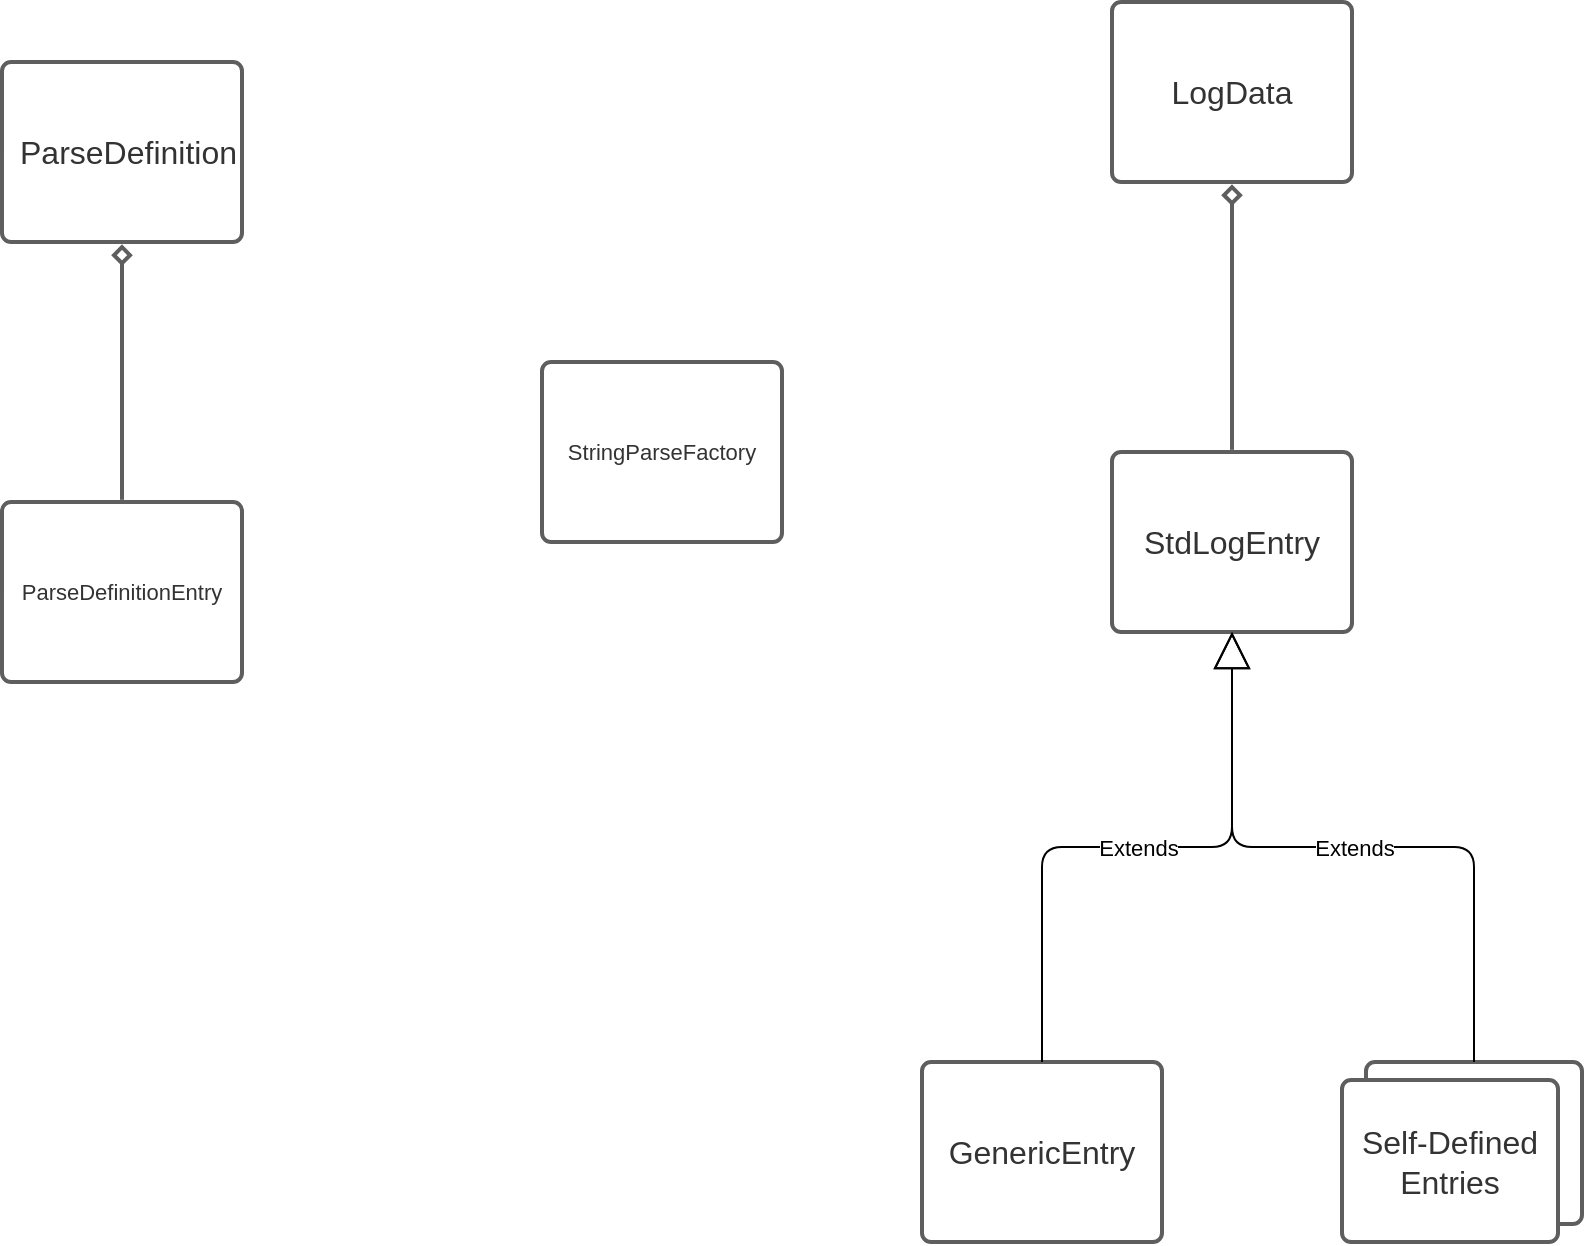 <mxfile version="14.3.1" type="github">
  <diagram id="GF7U1PxuMcIbTAeL1bwN" name="Page-1">
    <mxGraphModel dx="1014" dy="742" grid="1" gridSize="10" guides="1" tooltips="1" connect="1" arrows="1" fold="1" page="1" pageScale="1" pageWidth="850" pageHeight="1100" math="0" shadow="0">
      <root>
        <mxCell id="0" />
        <mxCell id="1" parent="0" />
        <UserObject label="ParseDefinitionEntry" lucidchartObjectId="U2H-7nr1POGL" id="C1s8JPBl7vQQ6bppYc5R-1">
          <mxCell style="html=1;overflow=block;blockSpacing=1;whiteSpace=wrap;;whiteSpace=wrap;fontSize=11;fontColor=#333333;spacing=9;strokeColor=#5e5e5e;strokeOpacity=100;rounded=1;absoluteArcSize=1;arcSize=9;strokeWidth=2;" vertex="1" parent="1">
            <mxGeometry x="90" y="310" width="120" height="90" as="geometry" />
          </mxCell>
        </UserObject>
        <UserObject label="ParseDefinition" lucidchartObjectId="U2H-xL2M04fB" id="C1s8JPBl7vQQ6bppYc5R-2">
          <mxCell style="html=1;overflow=block;blockSpacing=1;whiteSpace=wrap;;whiteSpace=wrap;fontSize=16;fontColor=#333333;spacing=9;strokeColor=#5e5e5e;strokeOpacity=100;rounded=1;absoluteArcSize=1;arcSize=9;strokeWidth=2;" vertex="1" parent="1">
            <mxGeometry x="90" y="90" width="120" height="90" as="geometry" />
          </mxCell>
        </UserObject>
        <UserObject label="StdLogEntry" lucidchartObjectId="U2H-4mlPft3K" id="C1s8JPBl7vQQ6bppYc5R-3">
          <mxCell style="html=1;overflow=block;blockSpacing=1;whiteSpace=wrap;;whiteSpace=wrap;fontSize=16;fontColor=#333333;spacing=9;strokeColor=#5e5e5e;strokeOpacity=100;rounded=1;absoluteArcSize=1;arcSize=9;strokeWidth=2;" vertex="1" parent="1">
            <mxGeometry x="645" y="285" width="120" height="90" as="geometry" />
          </mxCell>
        </UserObject>
        <UserObject label="GenericEntry" lucidchartObjectId="U2H-q0d7ACyj" id="C1s8JPBl7vQQ6bppYc5R-4">
          <mxCell style="html=1;overflow=block;blockSpacing=1;whiteSpace=wrap;;whiteSpace=wrap;fontSize=16;fontColor=#333333;spacing=9;strokeColor=#5e5e5e;strokeOpacity=100;rounded=1;absoluteArcSize=1;arcSize=9;strokeWidth=2;" vertex="1" parent="1">
            <mxGeometry x="550" y="590" width="120" height="90" as="geometry" />
          </mxCell>
        </UserObject>
        <UserObject label="" lucidchartObjectId="U2H-Jx7dwYqJ" id="C1s8JPBl7vQQ6bppYc5R-5">
          <mxCell style="html=1;jettySize=18;whiteSpace=wrap;fontSize=11;strokeColor=#5E5E5E;strokeWidth=2;rounded=1;arcSize=12;edgeStyle=orthogonalEdgeStyle;startArrow=diamond;startFill=0;;endArrow=none;;exitX=0.5;exitY=1.013;exitPerimeter=0;entryX=0.5;entryY=-0.012;entryPerimeter=0;" edge="1" parent="1" source="C1s8JPBl7vQQ6bppYc5R-2" target="C1s8JPBl7vQQ6bppYc5R-1">
            <mxGeometry width="100" height="100" relative="1" as="geometry">
              <Array as="points" />
            </mxGeometry>
          </mxCell>
        </UserObject>
        <mxCell id="C1s8JPBl7vQQ6bppYc5R-7" value="" style="html=1;overflow=block;blockSpacing=1;whiteSpace=wrap;strokeColor=none;fillColor=none;" vertex="1" parent="1">
          <mxGeometry x="760" y="590" width="120" height="90" as="geometry" />
        </mxCell>
        <mxCell id="C1s8JPBl7vQQ6bppYc5R-8" value="" style="part=1;whiteSpace=wrap;fontSize=16;fontColor=#333333;spacing=4;strokeColor=#5e5e5e;strokeOpacity=100;rounded=1;absoluteArcSize=1;arcSize=9;strokeWidth=2;" vertex="1" parent="C1s8JPBl7vQQ6bppYc5R-7">
          <mxGeometry x="12" width="108" height="81" as="geometry" />
        </mxCell>
        <mxCell id="C1s8JPBl7vQQ6bppYc5R-9" value="Self-Defined Entries" style="part=1;whiteSpace=wrap;fontSize=16;fontColor=#333333;whiteSpace=wrap;spacing=4;strokeColor=#5e5e5e;strokeOpacity=100;rounded=1;absoluteArcSize=1;arcSize=9;strokeWidth=2;" vertex="1" parent="C1s8JPBl7vQQ6bppYc5R-7">
          <mxGeometry y="9" width="108" height="81" as="geometry" />
        </mxCell>
        <UserObject label="StringParseFactory" lucidchartObjectId="U2H-WQcIoU4e" id="C1s8JPBl7vQQ6bppYc5R-11">
          <mxCell style="html=1;overflow=block;blockSpacing=1;whiteSpace=wrap;;whiteSpace=wrap;fontSize=11;fontColor=#333333;spacing=9;strokeColor=#5e5e5e;strokeOpacity=100;rounded=1;absoluteArcSize=1;arcSize=9;strokeWidth=2;" vertex="1" parent="1">
            <mxGeometry x="360" y="240" width="120" height="90" as="geometry" />
          </mxCell>
        </UserObject>
        <UserObject label="LogData" lucidchartObjectId="w4H-~2cmrp-e" id="C1s8JPBl7vQQ6bppYc5R-12">
          <mxCell style="html=1;overflow=block;blockSpacing=1;whiteSpace=wrap;;whiteSpace=wrap;fontSize=16;fontColor=#333333;spacing=9;strokeColor=#5e5e5e;strokeOpacity=100;rounded=1;absoluteArcSize=1;arcSize=9;strokeWidth=2;" vertex="1" parent="1">
            <mxGeometry x="645" y="60" width="120" height="90" as="geometry" />
          </mxCell>
        </UserObject>
        <UserObject label="" lucidchartObjectId="D4H-_0HRnadn" id="C1s8JPBl7vQQ6bppYc5R-13">
          <mxCell style="html=1;jettySize=18;whiteSpace=wrap;fontSize=11;strokeColor=#5E5E5E;strokeWidth=2;rounded=1;arcSize=12;edgeStyle=orthogonalEdgeStyle;startArrow=diamond;startFill=0;;endArrow=none;;exitX=0.5;exitY=1.013;exitPerimeter=0;entryX=0.5;entryY=-0.012;entryPerimeter=0;" edge="1" parent="1" source="C1s8JPBl7vQQ6bppYc5R-12" target="C1s8JPBl7vQQ6bppYc5R-3">
            <mxGeometry width="100" height="100" relative="1" as="geometry">
              <Array as="points" />
            </mxGeometry>
          </mxCell>
        </UserObject>
        <mxCell id="C1s8JPBl7vQQ6bppYc5R-14" value="Extends" style="endArrow=block;endSize=16;endFill=0;html=1;entryX=0.5;entryY=1;entryDx=0;entryDy=0;exitX=0.5;exitY=0;exitDx=0;exitDy=0;edgeStyle=orthogonalEdgeStyle;" edge="1" parent="1" source="C1s8JPBl7vQQ6bppYc5R-4" target="C1s8JPBl7vQQ6bppYc5R-3">
          <mxGeometry width="160" relative="1" as="geometry">
            <mxPoint x="600" y="580" as="sourcePoint" />
            <mxPoint x="720" y="410" as="targetPoint" />
          </mxGeometry>
        </mxCell>
        <mxCell id="C1s8JPBl7vQQ6bppYc5R-15" value="Extends" style="endArrow=block;endSize=16;endFill=0;html=1;exitX=0.5;exitY=0;exitDx=0;exitDy=0;edgeStyle=orthogonalEdgeStyle;entryX=0.5;entryY=1;entryDx=0;entryDy=0;" edge="1" parent="1" source="C1s8JPBl7vQQ6bppYc5R-8" target="C1s8JPBl7vQQ6bppYc5R-3">
          <mxGeometry width="160" relative="1" as="geometry">
            <mxPoint x="380" y="490" as="sourcePoint" />
            <mxPoint x="710" y="380" as="targetPoint" />
          </mxGeometry>
        </mxCell>
      </root>
    </mxGraphModel>
  </diagram>
</mxfile>
